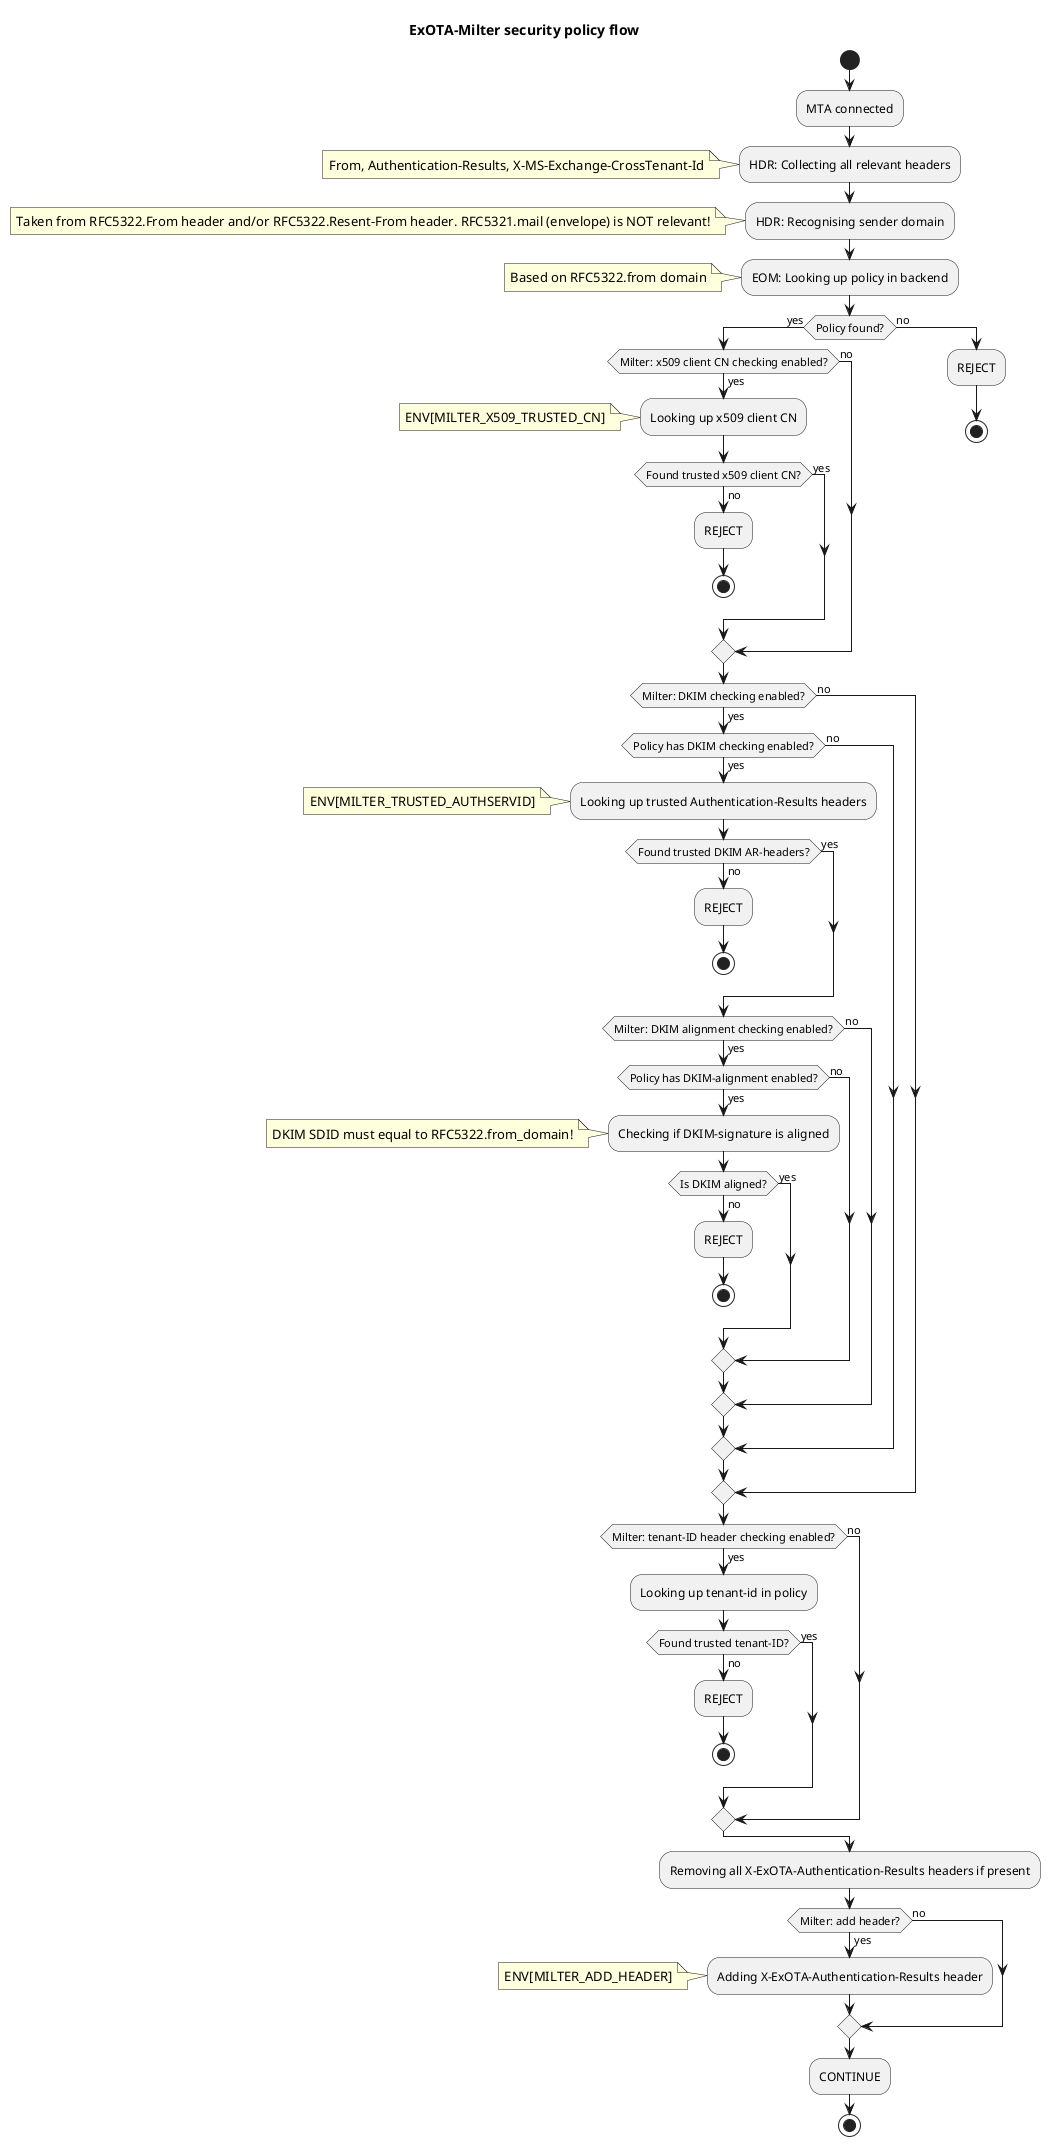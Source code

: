 @startuml

title ExOTA-Milter security policy flow 
start
:MTA connected; 

:HDR: Collecting all relevant headers;
note left: From, Authentication-Results, X-MS-Exchange-CrossTenant-Id

:HDR: Recognising sender domain;
note left: Taken from RFC5322.From header and/or RFC5322.Resent-From header. RFC5321.mail (envelope) is NOT relevant!

:EOM: Looking up policy in backend;
note left: Based on RFC5322.from domain

if (Policy found?) then (yes)
  if (Milter: x509 client CN checking enabled?) then (yes)
    :Looking up x509 client CN;
    note left: ENV[MILTER_X509_TRUSTED_CN]
    if (Found trusted x509 client CN?) then (yes)
    else (no)
      :REJECT;
      stop
    endif
  else (no)
  endif
  if (Milter: DKIM checking enabled?) then (yes)
    if (Policy has DKIM checking enabled?) then (yes)
      :Looking up trusted Authentication-Results headers;
      note left: ENV[MILTER_TRUSTED_AUTHSERVID]
      if (Found trusted DKIM AR-headers?) then (yes)
      else (no)
        :REJECT;
        stop
      endif
      if (Milter: DKIM alignment checking enabled?) then (yes)
        if (Policy has DKIM-alignment enabled?) then (yes)
          :Checking if DKIM-signature is aligned;
          note left: DKIM SDID must equal to RFC5322.from_domain!
          if (Is DKIM aligned?) then (yes)
          else (no)
            :REJECT;
            stop
          endif
        else (no)
        endif
      else (no)
      endif
    else (no)
    endif
  else (no)
  endif
  if (Milter: tenant-ID header checking enabled?) then (yes)
    :Looking up tenant-id in policy;
    if (Found trusted tenant-ID?) then (no)
      :REJECT;
      stop
    else (yes)
    endif
  else (no)
  endif
else (no)
  :REJECT;
  stop
endif
:Removing all X-ExOTA-Authentication-Results headers if present;
if (Milter: add header?) then (yes)
  :Adding X-ExOTA-Authentication-Results header;
  note left: ENV[MILTER_ADD_HEADER]
else (no)
endif
:CONTINUE;
stop

@enduml
